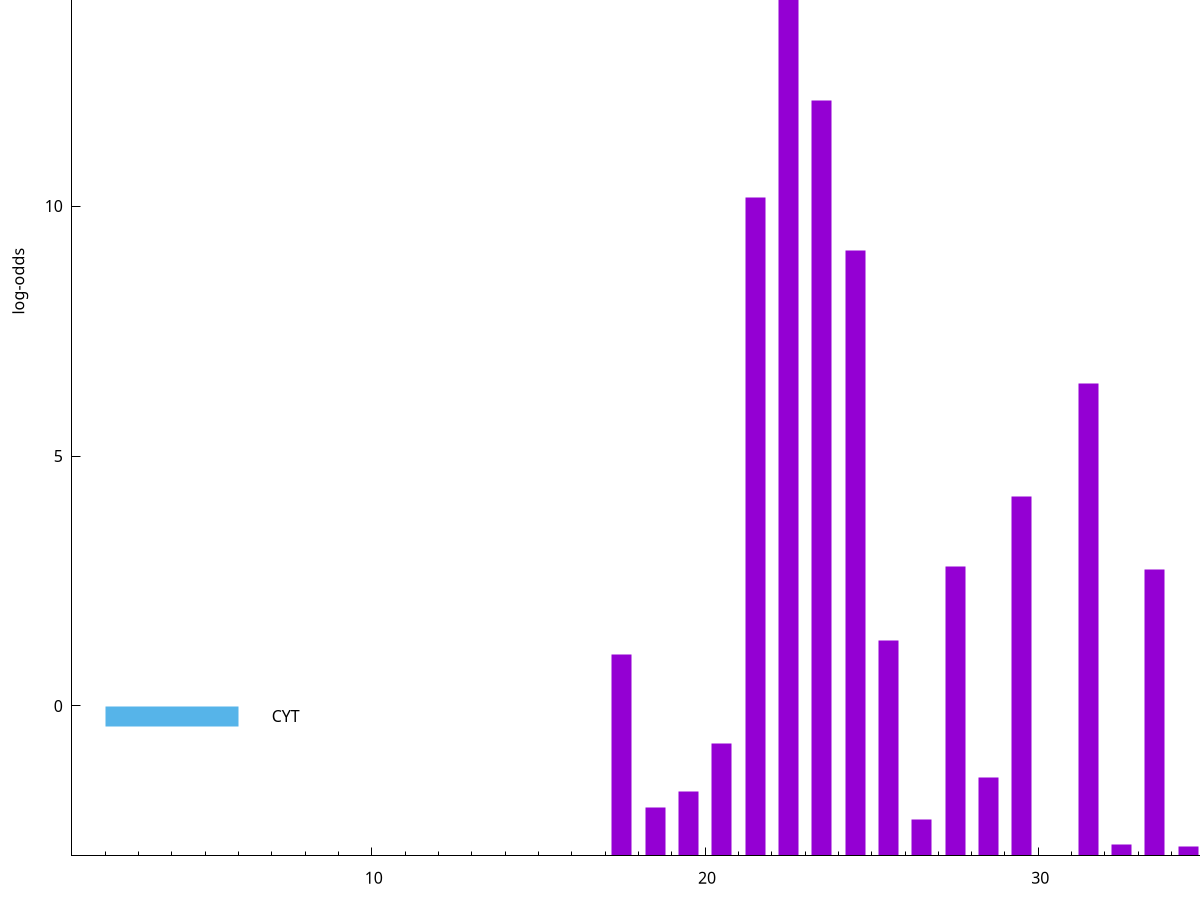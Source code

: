 set title "LipoP predictions for SRR4017833.gff"
set size 2., 1.4
set xrange [1:70] 
set mxtics 10
set yrange [-3:20]
set y2range [0:23]
set ylabel "log-odds"
set term postscript eps color solid "Helvetica" 30
set output "SRR4017833.gff29.eps"
set arrow from 2,16.685 to 6,16.685 nohead lt 1 lw 20
set label "SpI" at 7,16.685
set arrow from 2,-0.200913 to 6,-0.200913 nohead lt 3 lw 20
set label "CYT" at 7,-0.200913
set arrow from 2,16.685 to 6,16.685 nohead lt 1 lw 20
set label "SpI" at 7,16.685
# NOTE: The scores below are the log-odds scores with the threshold
# NOTE: subtracted (a hack to make gnuplot make the histogram all
# NOTE: look nice).
plot "-" axes x1y2 title "" with impulses lt 1 lw 20
22.500000 19.596600
23.500000 15.108300
21.500000 13.181400
24.500000 12.117710
31.500000 9.450350
29.500000 7.184700
27.500000 5.794980
33.500000 5.733390
25.500000 4.305090
17.500000 4.035060
20.500000 2.239693
28.500000 1.564380
19.500000 1.295320
18.500000 0.963180
26.500000 0.719880
32.500000 0.228730
34.500000 0.181090
e
exit
